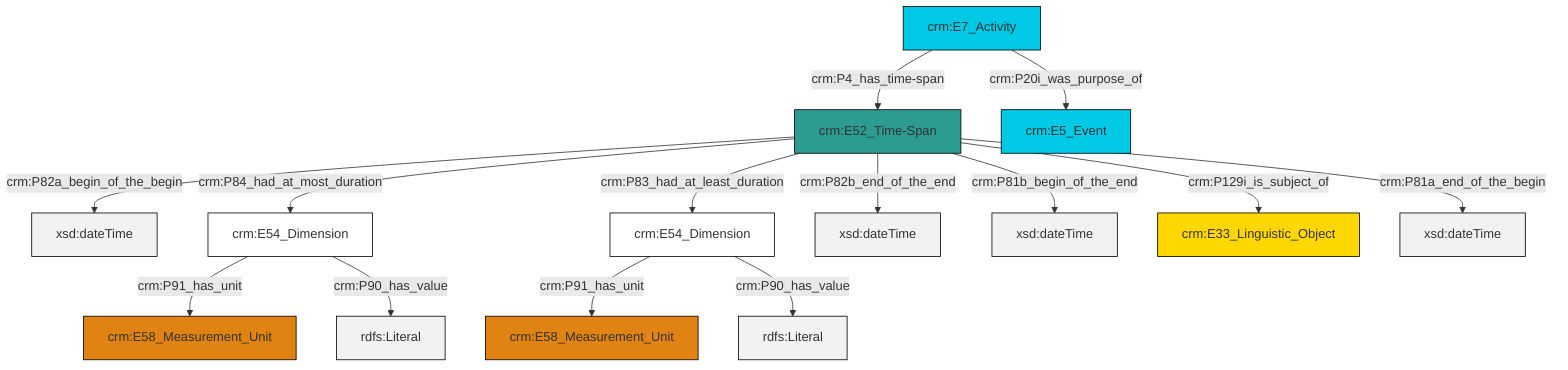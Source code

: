 graph TD
classDef Literal fill:#f2f2f2,stroke:#000000;
classDef CRM_Entity fill:#FFFFFF,stroke:#000000;
classDef Temporal_Entity fill:#00C9E6, stroke:#000000;
classDef Type fill:#E18312, stroke:#000000;
classDef Time-Span fill:#2C9C91, stroke:#000000;
classDef Appellation fill:#FFEB7F, stroke:#000000;
classDef Place fill:#008836, stroke:#000000;
classDef Persistent_Item fill:#B266B2, stroke:#000000;
classDef Conceptual_Object fill:#FFD700, stroke:#000000;
classDef Physical_Thing fill:#D2B48C, stroke:#000000;
classDef Actor fill:#f58aad, stroke:#000000;
classDef PC_Classes fill:#4ce600, stroke:#000000;
classDef Multi fill:#cccccc,stroke:#000000;

0["crm:E52_Time-Span"]:::Time-Span -->|crm:P82a_begin_of_the_begin| 1[xsd:dateTime]:::Literal
2["crm:E54_Dimension"]:::CRM_Entity -->|crm:P91_has_unit| 3["crm:E58_Measurement_Unit"]:::Type
4["crm:E7_Activity"]:::Temporal_Entity -->|crm:P20i_was_purpose_of| 5["crm:E5_Event"]:::Temporal_Entity
0["crm:E52_Time-Span"]:::Time-Span -->|crm:P84_had_at_most_duration| 7["crm:E54_Dimension"]:::CRM_Entity
0["crm:E52_Time-Span"]:::Time-Span -->|crm:P82b_end_of_the_end| 8[xsd:dateTime]:::Literal
0["crm:E52_Time-Span"]:::Time-Span -->|crm:P83_had_at_least_duration| 2["crm:E54_Dimension"]:::CRM_Entity
0["crm:E52_Time-Span"]:::Time-Span -->|crm:P81b_begin_of_the_end| 10[xsd:dateTime]:::Literal
7["crm:E54_Dimension"]:::CRM_Entity -->|crm:P91_has_unit| 11["crm:E58_Measurement_Unit"]:::Type
4["crm:E7_Activity"]:::Temporal_Entity -->|crm:P4_has_time-span| 0["crm:E52_Time-Span"]:::Time-Span
7["crm:E54_Dimension"]:::CRM_Entity -->|crm:P90_has_value| 16[rdfs:Literal]:::Literal
0["crm:E52_Time-Span"]:::Time-Span -->|crm:P129i_is_subject_of| 14["crm:E33_Linguistic_Object"]:::Conceptual_Object
2["crm:E54_Dimension"]:::CRM_Entity -->|crm:P90_has_value| 18[rdfs:Literal]:::Literal
0["crm:E52_Time-Span"]:::Time-Span -->|crm:P81a_end_of_the_begin| 20[xsd:dateTime]:::Literal